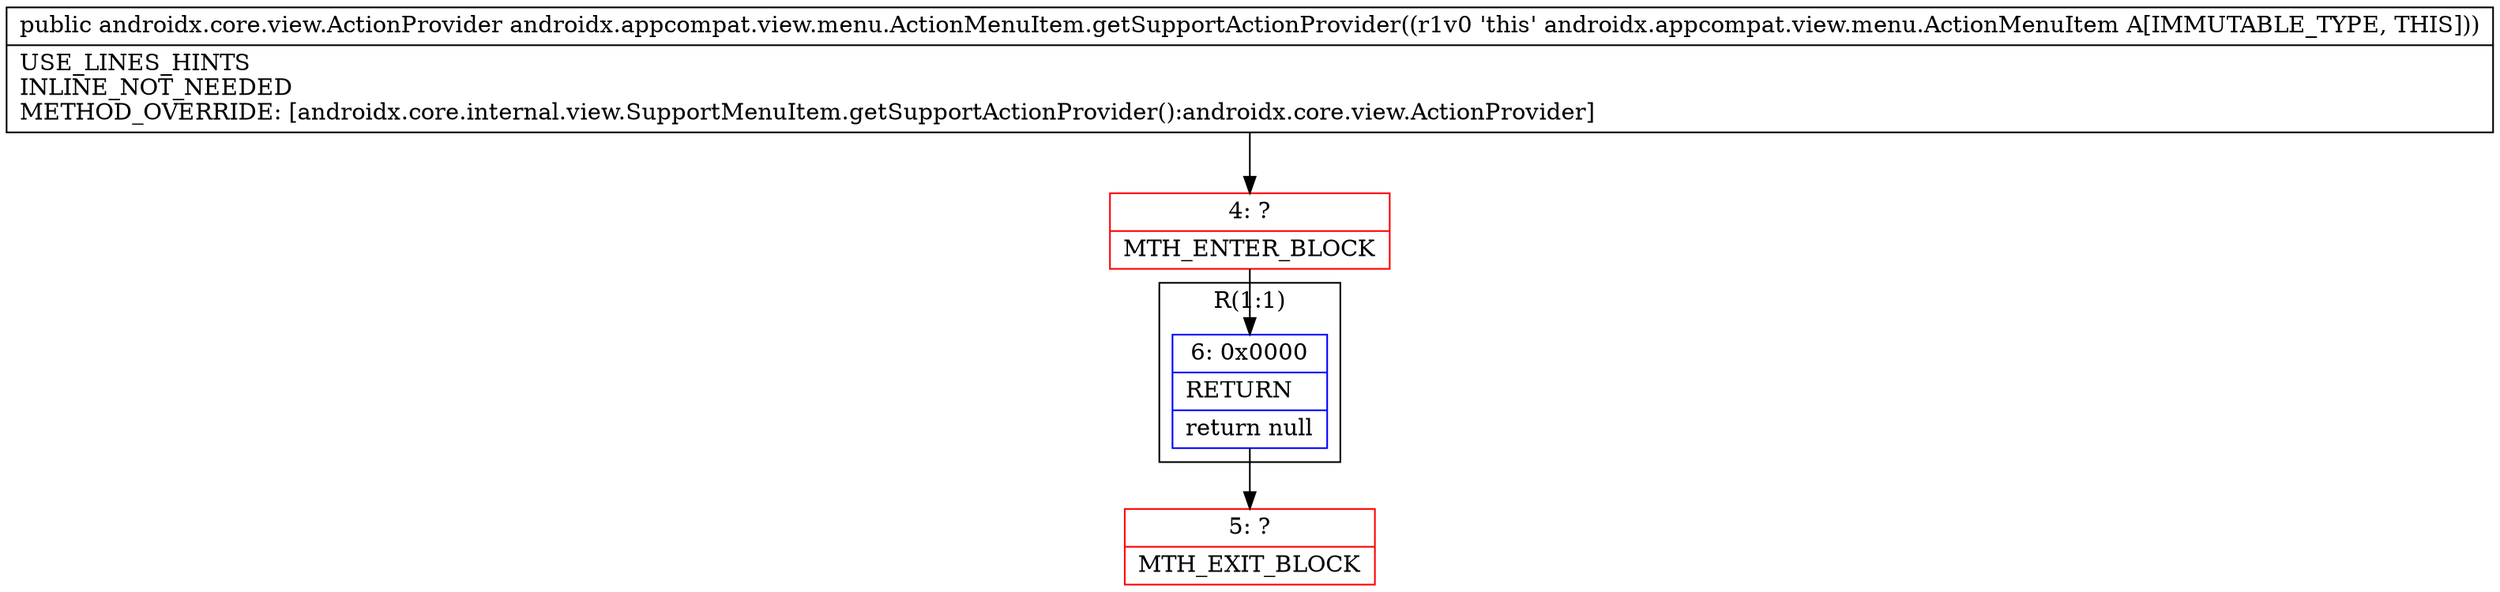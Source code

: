 digraph "CFG forandroidx.appcompat.view.menu.ActionMenuItem.getSupportActionProvider()Landroidx\/core\/view\/ActionProvider;" {
subgraph cluster_Region_939211050 {
label = "R(1:1)";
node [shape=record,color=blue];
Node_6 [shape=record,label="{6\:\ 0x0000|RETURN\l|return null\l}"];
}
Node_4 [shape=record,color=red,label="{4\:\ ?|MTH_ENTER_BLOCK\l}"];
Node_5 [shape=record,color=red,label="{5\:\ ?|MTH_EXIT_BLOCK\l}"];
MethodNode[shape=record,label="{public androidx.core.view.ActionProvider androidx.appcompat.view.menu.ActionMenuItem.getSupportActionProvider((r1v0 'this' androidx.appcompat.view.menu.ActionMenuItem A[IMMUTABLE_TYPE, THIS]))  | USE_LINES_HINTS\lINLINE_NOT_NEEDED\lMETHOD_OVERRIDE: [androidx.core.internal.view.SupportMenuItem.getSupportActionProvider():androidx.core.view.ActionProvider]\l}"];
MethodNode -> Node_4;Node_6 -> Node_5;
Node_4 -> Node_6;
}

